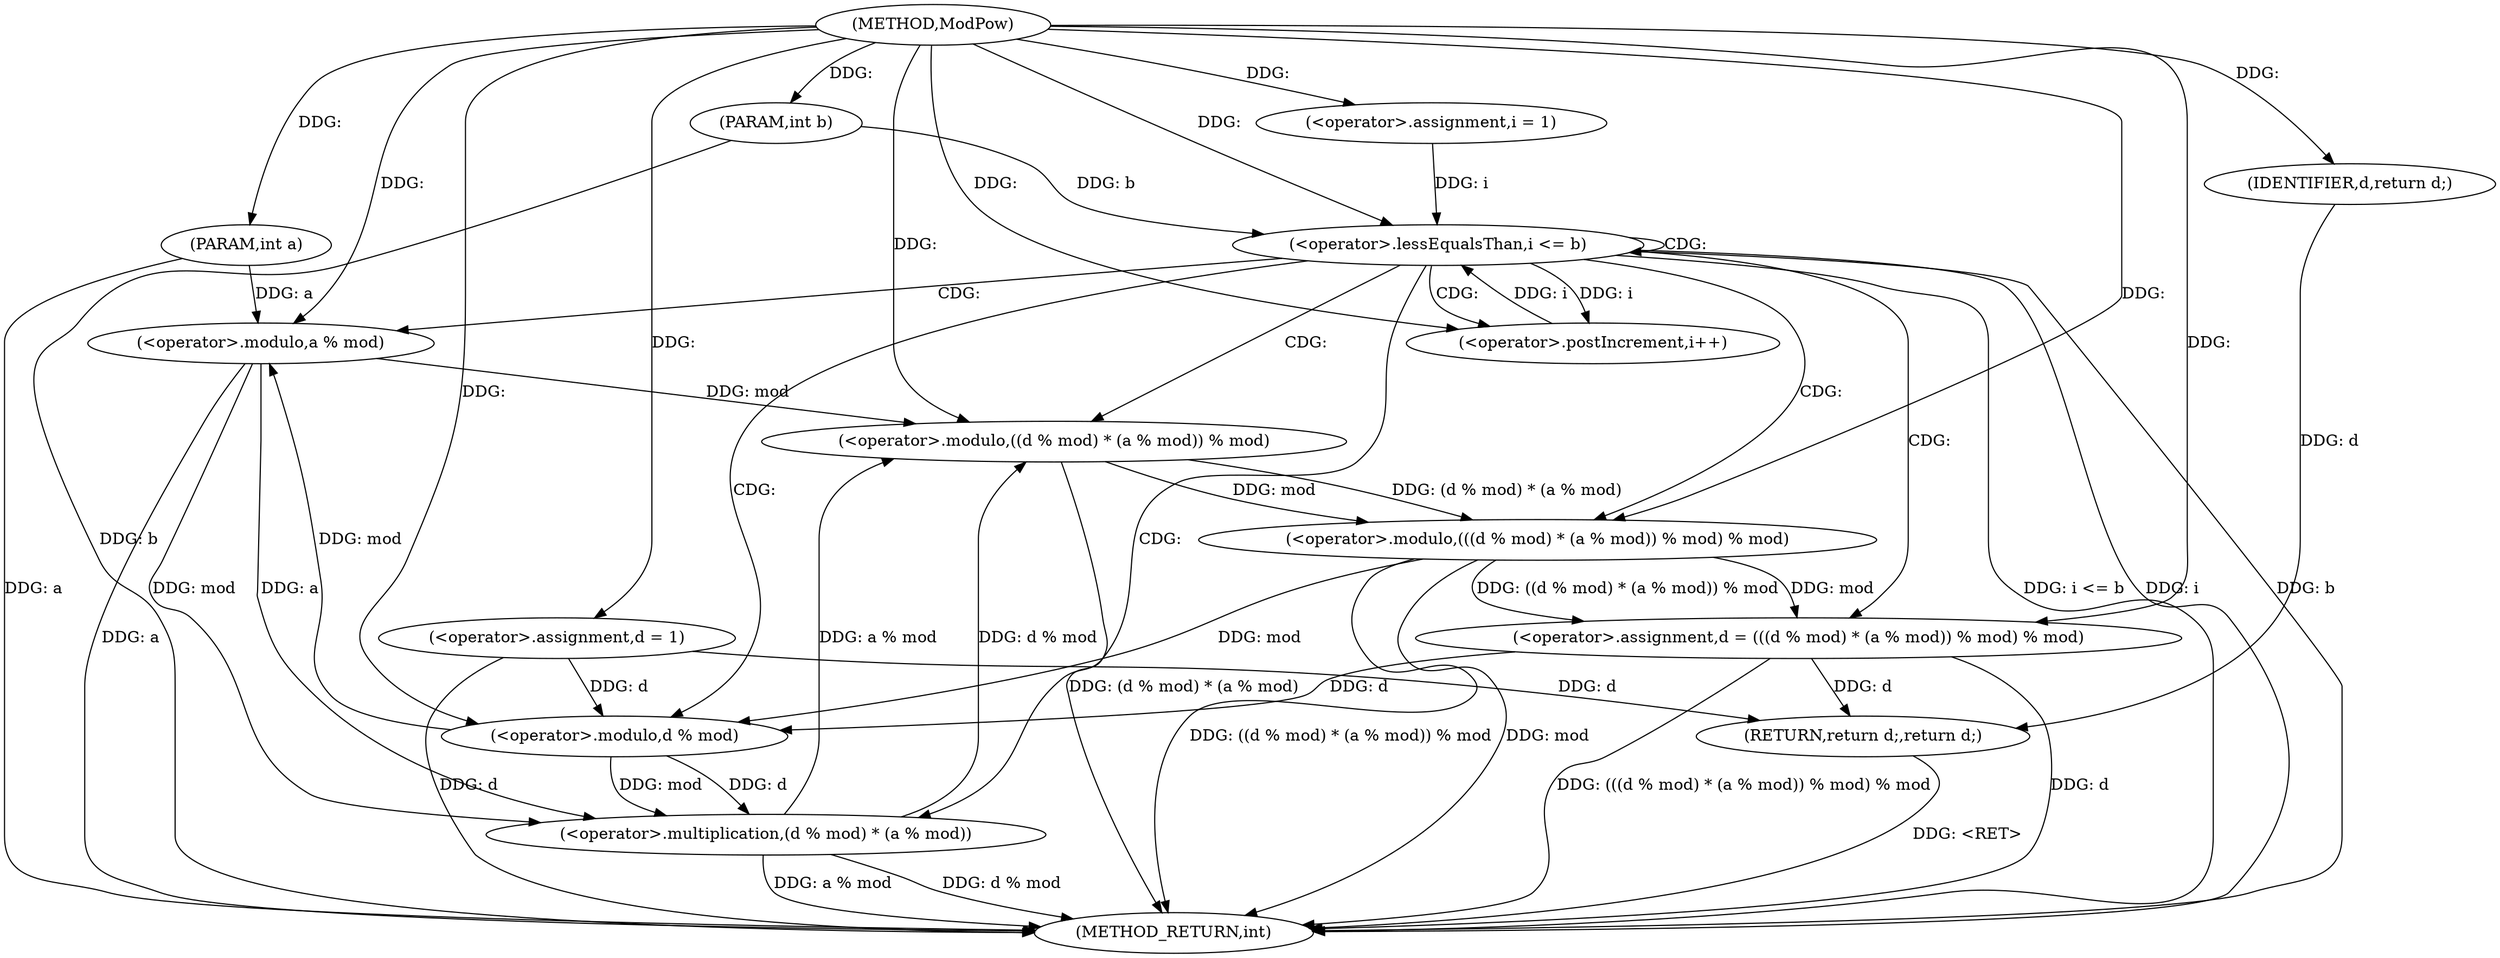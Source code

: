 digraph "ModPow" {  
"1000140" [label = "(METHOD,ModPow)" ]
"1000173" [label = "(METHOD_RETURN,int)" ]
"1000141" [label = "(PARAM,int a)" ]
"1000142" [label = "(PARAM,int b)" ]
"1000145" [label = "(<operator>.assignment,d = 1)" ]
"1000171" [label = "(RETURN,return d;,return d;)" ]
"1000150" [label = "(<operator>.assignment,i = 1)" ]
"1000153" [label = "(<operator>.lessEqualsThan,i <= b)" ]
"1000156" [label = "(<operator>.postIncrement,i++)" ]
"1000158" [label = "(<operator>.assignment,d = (((d % mod) * (a % mod)) % mod) % mod)" ]
"1000172" [label = "(IDENTIFIER,d,return d;)" ]
"1000160" [label = "(<operator>.modulo,(((d % mod) * (a % mod)) % mod) % mod)" ]
"1000161" [label = "(<operator>.modulo,((d % mod) * (a % mod)) % mod)" ]
"1000162" [label = "(<operator>.multiplication,(d % mod) * (a % mod))" ]
"1000163" [label = "(<operator>.modulo,d % mod)" ]
"1000166" [label = "(<operator>.modulo,a % mod)" ]
  "1000141" -> "1000173"  [ label = "DDG: a"] 
  "1000142" -> "1000173"  [ label = "DDG: b"] 
  "1000145" -> "1000173"  [ label = "DDG: d"] 
  "1000153" -> "1000173"  [ label = "DDG: i"] 
  "1000153" -> "1000173"  [ label = "DDG: b"] 
  "1000153" -> "1000173"  [ label = "DDG: i <= b"] 
  "1000158" -> "1000173"  [ label = "DDG: d"] 
  "1000162" -> "1000173"  [ label = "DDG: d % mod"] 
  "1000166" -> "1000173"  [ label = "DDG: a"] 
  "1000162" -> "1000173"  [ label = "DDG: a % mod"] 
  "1000161" -> "1000173"  [ label = "DDG: (d % mod) * (a % mod)"] 
  "1000160" -> "1000173"  [ label = "DDG: ((d % mod) * (a % mod)) % mod"] 
  "1000160" -> "1000173"  [ label = "DDG: mod"] 
  "1000158" -> "1000173"  [ label = "DDG: (((d % mod) * (a % mod)) % mod) % mod"] 
  "1000171" -> "1000173"  [ label = "DDG: <RET>"] 
  "1000140" -> "1000141"  [ label = "DDG: "] 
  "1000140" -> "1000142"  [ label = "DDG: "] 
  "1000140" -> "1000145"  [ label = "DDG: "] 
  "1000172" -> "1000171"  [ label = "DDG: d"] 
  "1000145" -> "1000171"  [ label = "DDG: d"] 
  "1000158" -> "1000171"  [ label = "DDG: d"] 
  "1000140" -> "1000150"  [ label = "DDG: "] 
  "1000160" -> "1000158"  [ label = "DDG: ((d % mod) * (a % mod)) % mod"] 
  "1000160" -> "1000158"  [ label = "DDG: mod"] 
  "1000140" -> "1000172"  [ label = "DDG: "] 
  "1000150" -> "1000153"  [ label = "DDG: i"] 
  "1000156" -> "1000153"  [ label = "DDG: i"] 
  "1000140" -> "1000153"  [ label = "DDG: "] 
  "1000142" -> "1000153"  [ label = "DDG: b"] 
  "1000153" -> "1000156"  [ label = "DDG: i"] 
  "1000140" -> "1000156"  [ label = "DDG: "] 
  "1000140" -> "1000158"  [ label = "DDG: "] 
  "1000161" -> "1000160"  [ label = "DDG: (d % mod) * (a % mod)"] 
  "1000161" -> "1000160"  [ label = "DDG: mod"] 
  "1000140" -> "1000160"  [ label = "DDG: "] 
  "1000162" -> "1000161"  [ label = "DDG: d % mod"] 
  "1000162" -> "1000161"  [ label = "DDG: a % mod"] 
  "1000166" -> "1000161"  [ label = "DDG: mod"] 
  "1000140" -> "1000161"  [ label = "DDG: "] 
  "1000163" -> "1000162"  [ label = "DDG: d"] 
  "1000163" -> "1000162"  [ label = "DDG: mod"] 
  "1000166" -> "1000162"  [ label = "DDG: mod"] 
  "1000166" -> "1000162"  [ label = "DDG: a"] 
  "1000145" -> "1000163"  [ label = "DDG: d"] 
  "1000158" -> "1000163"  [ label = "DDG: d"] 
  "1000140" -> "1000163"  [ label = "DDG: "] 
  "1000160" -> "1000163"  [ label = "DDG: mod"] 
  "1000141" -> "1000166"  [ label = "DDG: a"] 
  "1000140" -> "1000166"  [ label = "DDG: "] 
  "1000163" -> "1000166"  [ label = "DDG: mod"] 
  "1000153" -> "1000163"  [ label = "CDG: "] 
  "1000153" -> "1000156"  [ label = "CDG: "] 
  "1000153" -> "1000161"  [ label = "CDG: "] 
  "1000153" -> "1000160"  [ label = "CDG: "] 
  "1000153" -> "1000153"  [ label = "CDG: "] 
  "1000153" -> "1000166"  [ label = "CDG: "] 
  "1000153" -> "1000162"  [ label = "CDG: "] 
  "1000153" -> "1000158"  [ label = "CDG: "] 
}
